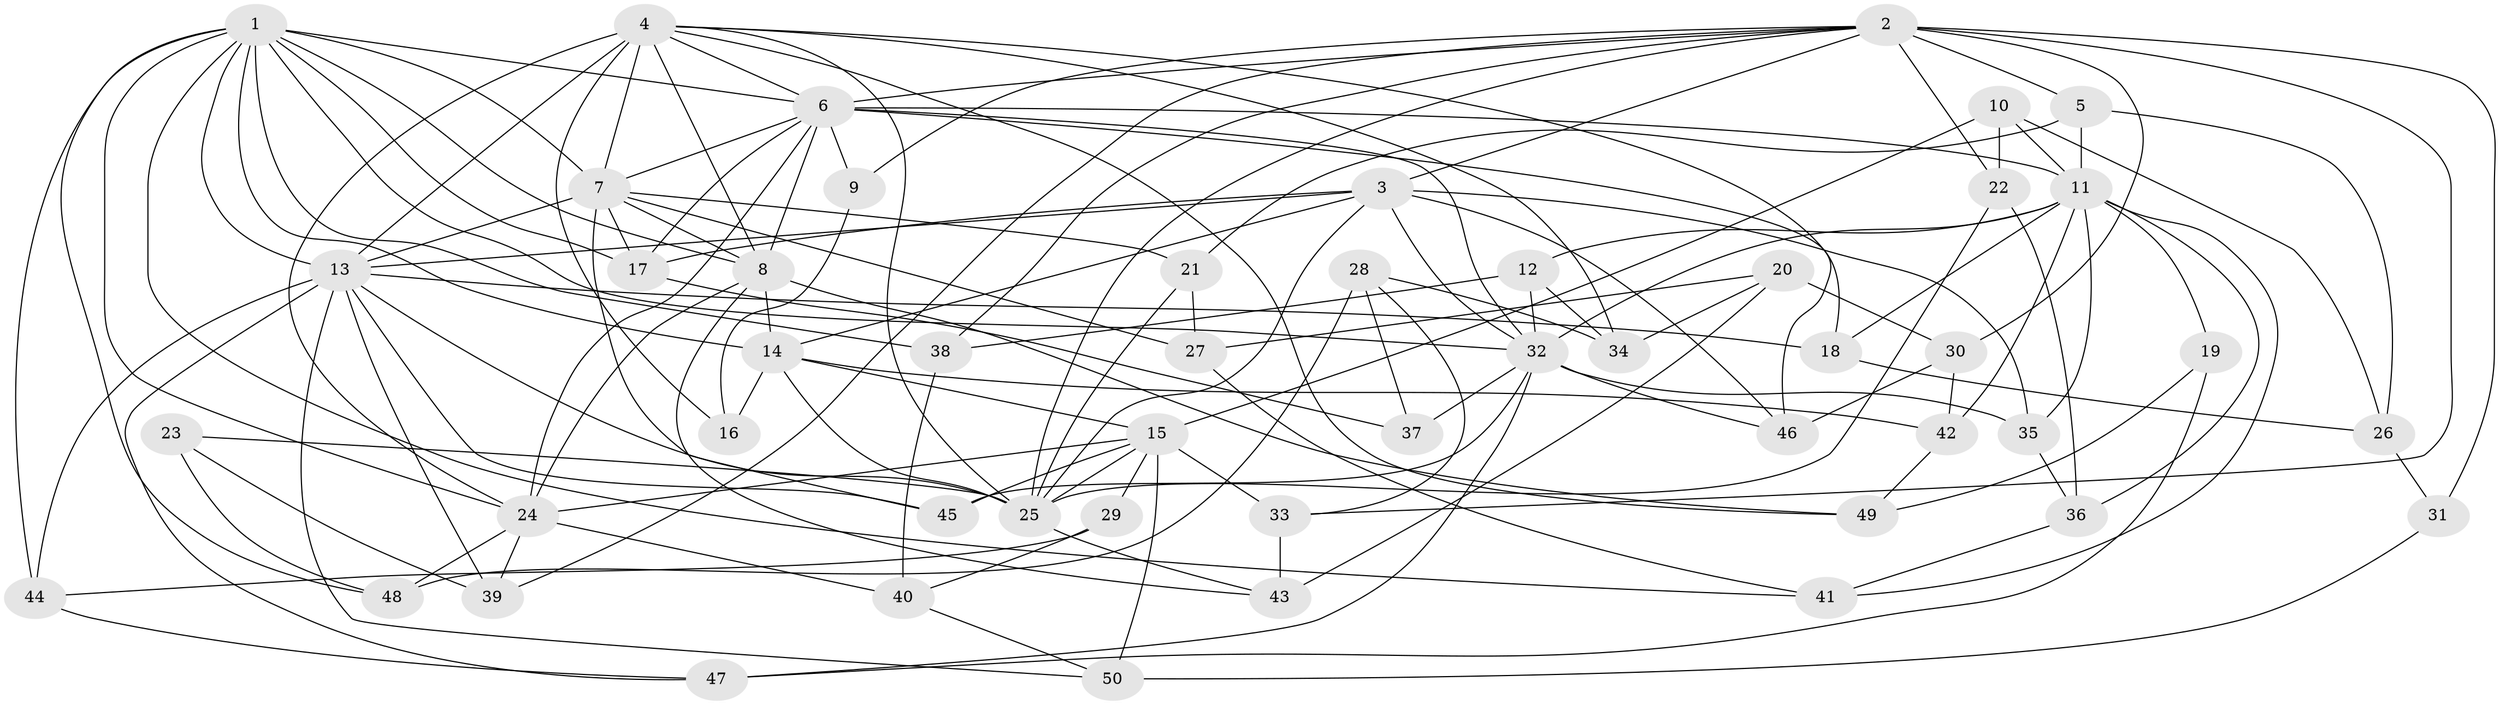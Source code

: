 // original degree distribution, {4: 1.0}
// Generated by graph-tools (version 1.1) at 2025/38/03/09/25 02:38:04]
// undirected, 50 vertices, 136 edges
graph export_dot {
graph [start="1"]
  node [color=gray90,style=filled];
  1;
  2;
  3;
  4;
  5;
  6;
  7;
  8;
  9;
  10;
  11;
  12;
  13;
  14;
  15;
  16;
  17;
  18;
  19;
  20;
  21;
  22;
  23;
  24;
  25;
  26;
  27;
  28;
  29;
  30;
  31;
  32;
  33;
  34;
  35;
  36;
  37;
  38;
  39;
  40;
  41;
  42;
  43;
  44;
  45;
  46;
  47;
  48;
  49;
  50;
  1 -- 6 [weight=1.0];
  1 -- 7 [weight=1.0];
  1 -- 8 [weight=1.0];
  1 -- 13 [weight=1.0];
  1 -- 14 [weight=1.0];
  1 -- 17 [weight=1.0];
  1 -- 24 [weight=1.0];
  1 -- 32 [weight=1.0];
  1 -- 38 [weight=1.0];
  1 -- 41 [weight=1.0];
  1 -- 44 [weight=1.0];
  1 -- 48 [weight=1.0];
  2 -- 3 [weight=1.0];
  2 -- 5 [weight=1.0];
  2 -- 6 [weight=1.0];
  2 -- 9 [weight=1.0];
  2 -- 22 [weight=1.0];
  2 -- 25 [weight=1.0];
  2 -- 30 [weight=1.0];
  2 -- 31 [weight=2.0];
  2 -- 33 [weight=1.0];
  2 -- 38 [weight=1.0];
  2 -- 39 [weight=1.0];
  3 -- 13 [weight=1.0];
  3 -- 14 [weight=1.0];
  3 -- 17 [weight=2.0];
  3 -- 25 [weight=1.0];
  3 -- 32 [weight=2.0];
  3 -- 35 [weight=1.0];
  3 -- 46 [weight=1.0];
  4 -- 6 [weight=1.0];
  4 -- 7 [weight=2.0];
  4 -- 8 [weight=1.0];
  4 -- 13 [weight=2.0];
  4 -- 16 [weight=1.0];
  4 -- 24 [weight=1.0];
  4 -- 25 [weight=1.0];
  4 -- 34 [weight=1.0];
  4 -- 46 [weight=1.0];
  4 -- 49 [weight=1.0];
  5 -- 11 [weight=1.0];
  5 -- 21 [weight=1.0];
  5 -- 26 [weight=1.0];
  6 -- 7 [weight=1.0];
  6 -- 8 [weight=1.0];
  6 -- 9 [weight=2.0];
  6 -- 11 [weight=1.0];
  6 -- 17 [weight=1.0];
  6 -- 18 [weight=1.0];
  6 -- 24 [weight=1.0];
  6 -- 32 [weight=1.0];
  7 -- 8 [weight=1.0];
  7 -- 13 [weight=1.0];
  7 -- 17 [weight=1.0];
  7 -- 21 [weight=1.0];
  7 -- 27 [weight=1.0];
  7 -- 45 [weight=1.0];
  8 -- 14 [weight=1.0];
  8 -- 24 [weight=1.0];
  8 -- 43 [weight=1.0];
  8 -- 49 [weight=1.0];
  9 -- 16 [weight=1.0];
  10 -- 11 [weight=1.0];
  10 -- 15 [weight=1.0];
  10 -- 22 [weight=1.0];
  10 -- 26 [weight=1.0];
  11 -- 12 [weight=1.0];
  11 -- 18 [weight=1.0];
  11 -- 19 [weight=2.0];
  11 -- 32 [weight=1.0];
  11 -- 35 [weight=1.0];
  11 -- 36 [weight=1.0];
  11 -- 41 [weight=1.0];
  11 -- 42 [weight=1.0];
  12 -- 32 [weight=1.0];
  12 -- 34 [weight=1.0];
  12 -- 38 [weight=1.0];
  13 -- 18 [weight=1.0];
  13 -- 25 [weight=1.0];
  13 -- 39 [weight=1.0];
  13 -- 44 [weight=1.0];
  13 -- 45 [weight=1.0];
  13 -- 47 [weight=1.0];
  13 -- 50 [weight=1.0];
  14 -- 15 [weight=1.0];
  14 -- 16 [weight=2.0];
  14 -- 25 [weight=1.0];
  14 -- 42 [weight=1.0];
  15 -- 24 [weight=1.0];
  15 -- 25 [weight=2.0];
  15 -- 29 [weight=2.0];
  15 -- 33 [weight=1.0];
  15 -- 45 [weight=1.0];
  15 -- 50 [weight=1.0];
  17 -- 37 [weight=1.0];
  18 -- 26 [weight=1.0];
  19 -- 47 [weight=1.0];
  19 -- 49 [weight=1.0];
  20 -- 27 [weight=1.0];
  20 -- 30 [weight=1.0];
  20 -- 34 [weight=1.0];
  20 -- 43 [weight=1.0];
  21 -- 25 [weight=1.0];
  21 -- 27 [weight=1.0];
  22 -- 25 [weight=1.0];
  22 -- 36 [weight=1.0];
  23 -- 25 [weight=2.0];
  23 -- 39 [weight=1.0];
  23 -- 48 [weight=1.0];
  24 -- 39 [weight=1.0];
  24 -- 40 [weight=1.0];
  24 -- 48 [weight=1.0];
  25 -- 43 [weight=1.0];
  26 -- 31 [weight=1.0];
  27 -- 41 [weight=1.0];
  28 -- 33 [weight=1.0];
  28 -- 34 [weight=1.0];
  28 -- 37 [weight=1.0];
  28 -- 48 [weight=1.0];
  29 -- 40 [weight=1.0];
  29 -- 44 [weight=1.0];
  30 -- 42 [weight=1.0];
  30 -- 46 [weight=1.0];
  31 -- 50 [weight=1.0];
  32 -- 35 [weight=1.0];
  32 -- 37 [weight=2.0];
  32 -- 45 [weight=1.0];
  32 -- 46 [weight=1.0];
  32 -- 47 [weight=1.0];
  33 -- 43 [weight=1.0];
  35 -- 36 [weight=1.0];
  36 -- 41 [weight=1.0];
  38 -- 40 [weight=1.0];
  40 -- 50 [weight=1.0];
  42 -- 49 [weight=1.0];
  44 -- 47 [weight=1.0];
}
